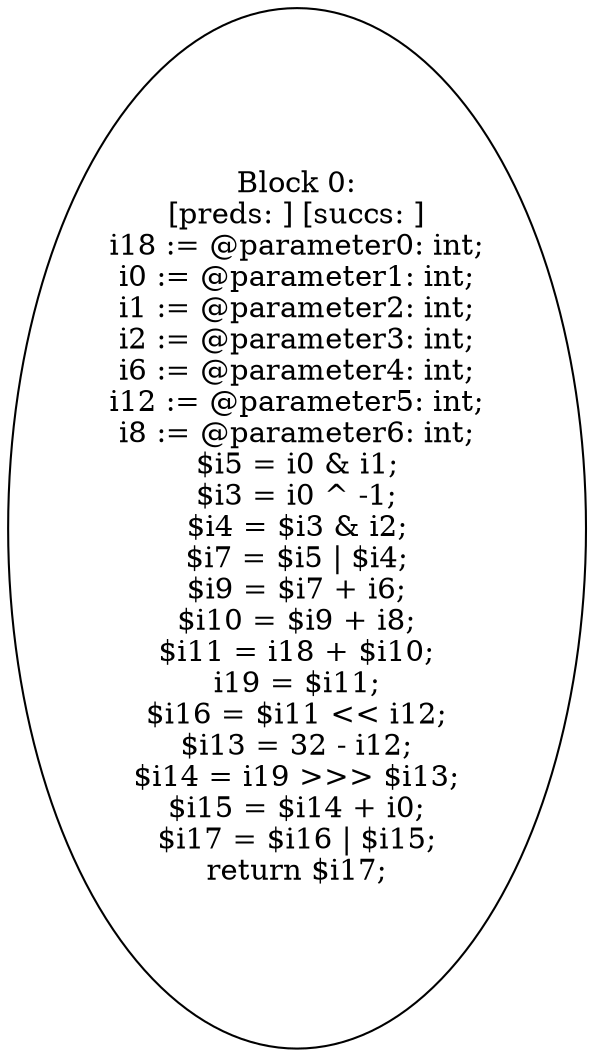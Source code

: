 digraph "unitGraph" {
    "Block 0:
[preds: ] [succs: ]
i18 := @parameter0: int;
i0 := @parameter1: int;
i1 := @parameter2: int;
i2 := @parameter3: int;
i6 := @parameter4: int;
i12 := @parameter5: int;
i8 := @parameter6: int;
$i5 = i0 & i1;
$i3 = i0 ^ -1;
$i4 = $i3 & i2;
$i7 = $i5 | $i4;
$i9 = $i7 + i6;
$i10 = $i9 + i8;
$i11 = i18 + $i10;
i19 = $i11;
$i16 = $i11 << i12;
$i13 = 32 - i12;
$i14 = i19 >>> $i13;
$i15 = $i14 + i0;
$i17 = $i16 | $i15;
return $i17;
"
}
